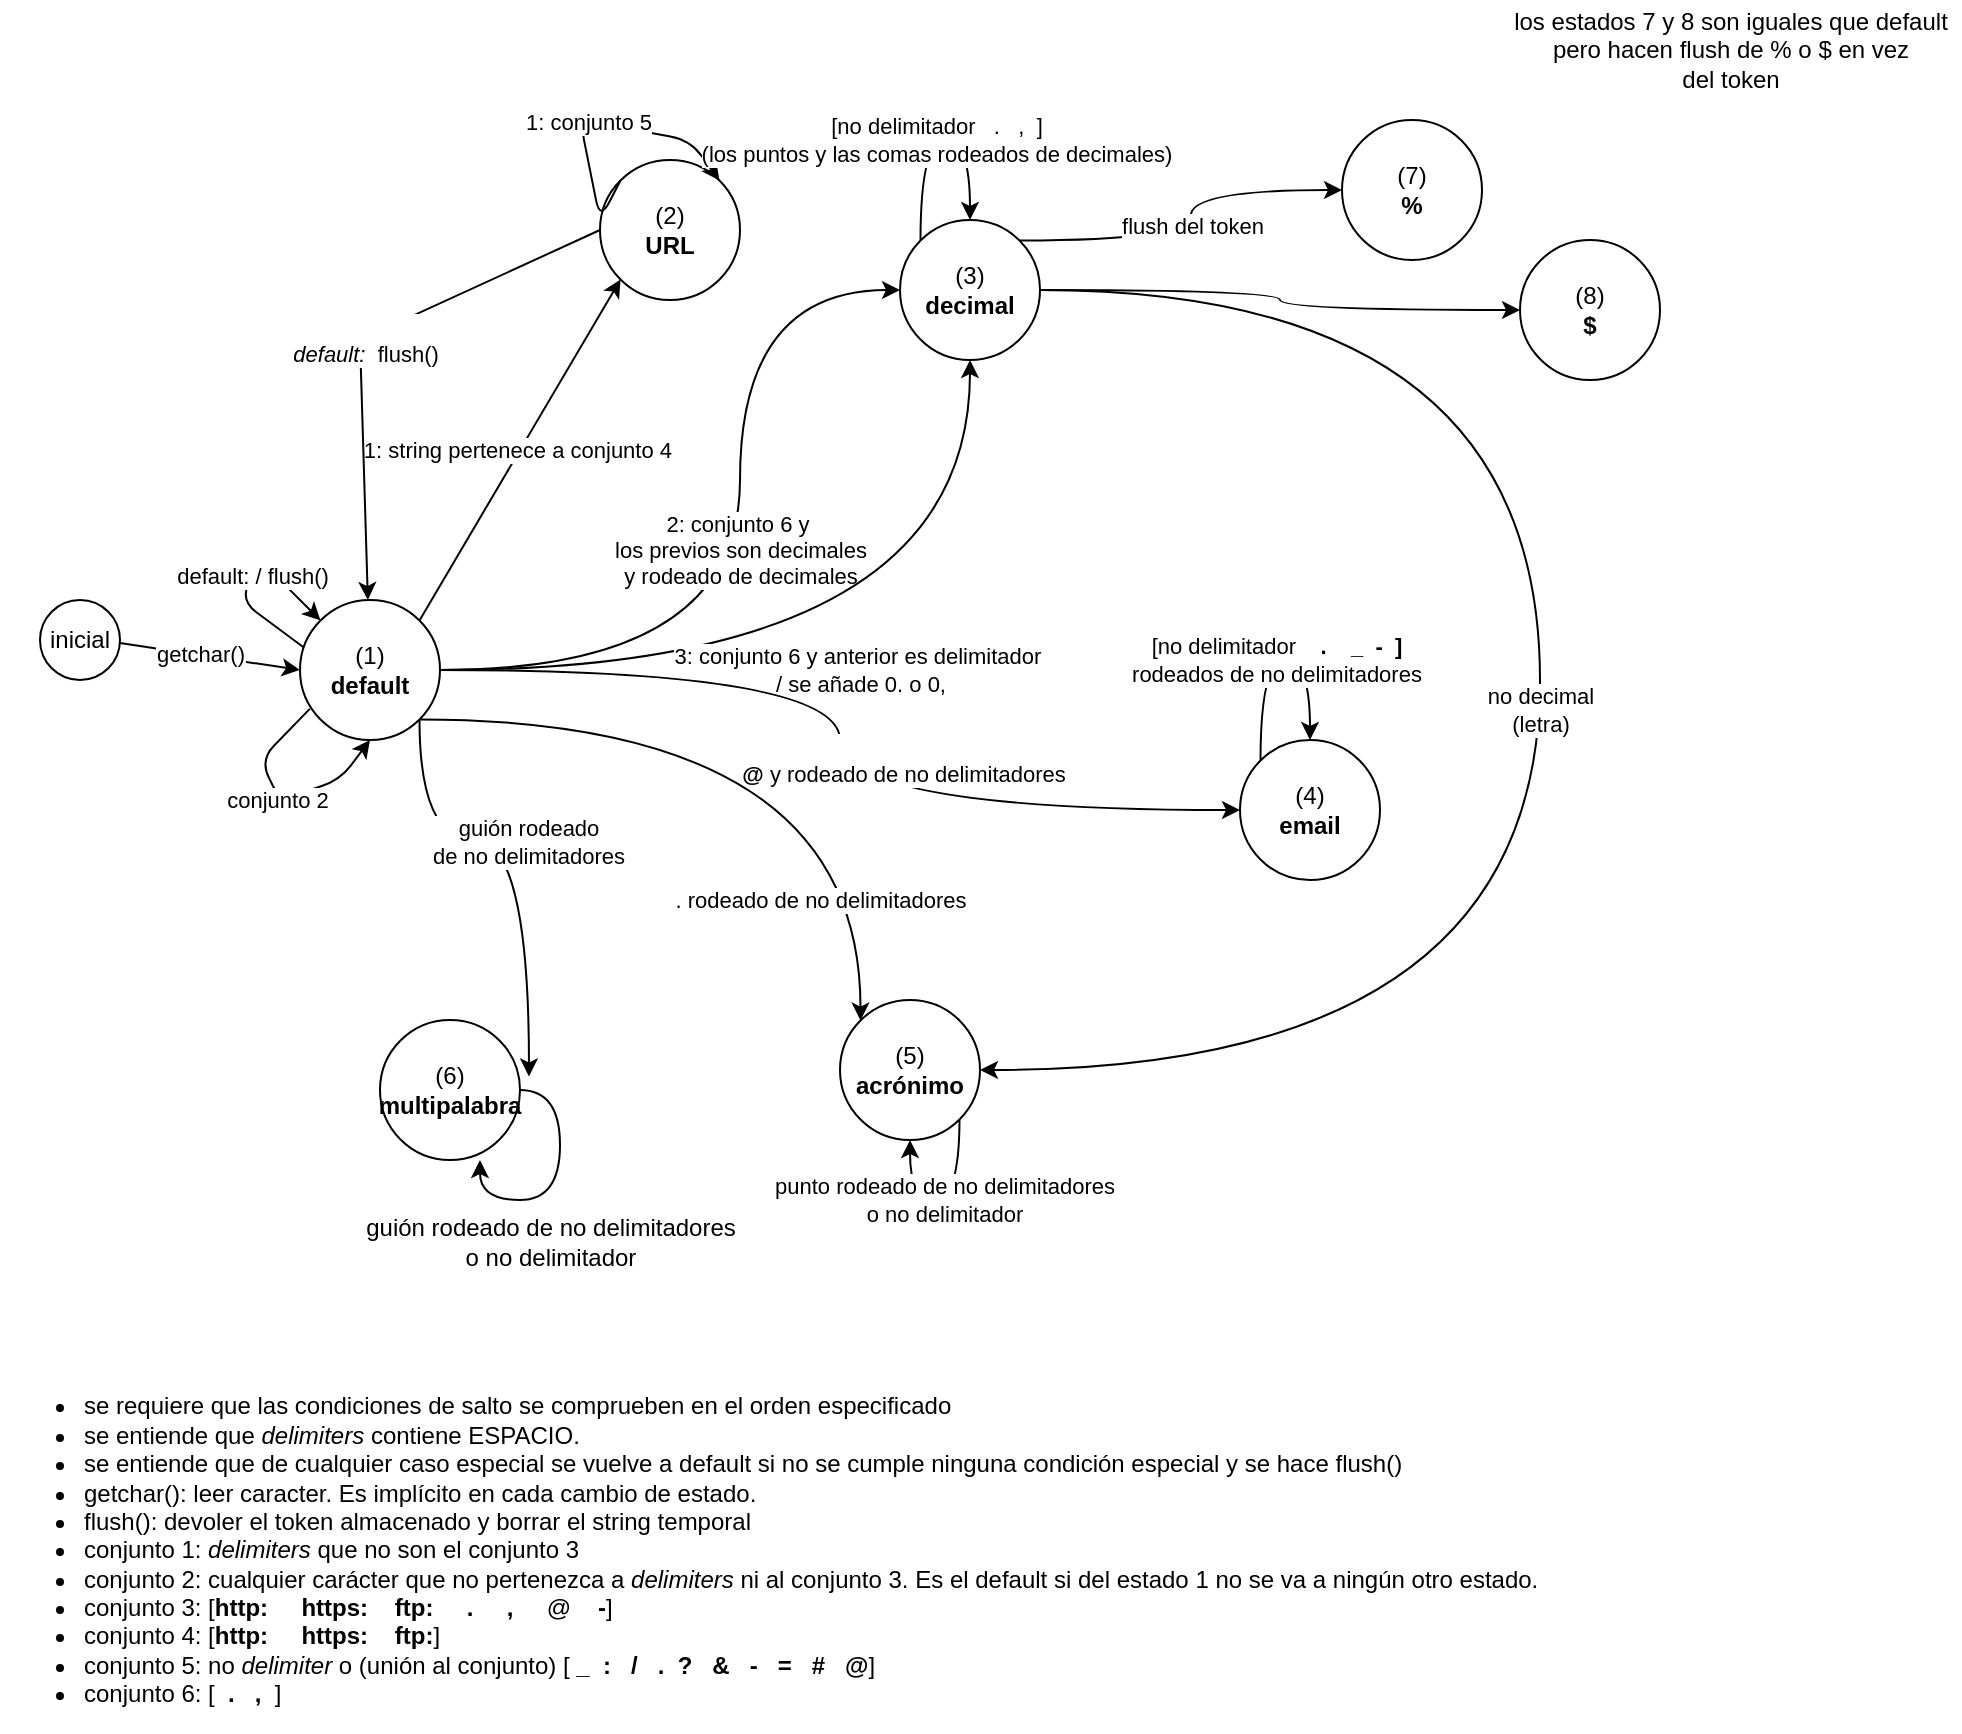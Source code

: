 <mxfile version="12.6.5" type="device"><diagram id="KOKwrrjmKmI3OuS4ewaF" name="diagrama"><mxGraphModel dx="1830" dy="573" grid="1" gridSize="10" guides="1" tooltips="1" connect="1" arrows="1" fold="1" page="1" pageScale="1" pageWidth="850" pageHeight="1100" math="0" shadow="0"><root><mxCell id="0"/><mxCell id="1" parent="0"/><mxCell id="0zgvMnLuE46Xk5Unt7J2-4" value="2: conjunto 6 y&amp;nbsp;&lt;br&gt;los previos son decimales&lt;br&gt;y rodeado de decimales" style="edgeStyle=orthogonalEdgeStyle;rounded=0;orthogonalLoop=1;jettySize=auto;html=1;exitX=1;exitY=0.5;exitDx=0;exitDy=0;entryX=0;entryY=0.5;entryDx=0;entryDy=0;curved=1;" parent="1" source="fnp1LY0AVrGAFQniZRLP-1" target="0zgvMnLuE46Xk5Unt7J2-1" edge="1"><mxGeometry relative="1" as="geometry"><Array as="points"><mxPoint x="330" y="335"/><mxPoint x="330" y="145"/></Array></mxGeometry></mxCell><mxCell id="0zgvMnLuE46Xk5Unt7J2-8" value="3: conjunto 6 y anterior es delimitador&amp;nbsp;&lt;br&gt;/ se añade 0. o 0," style="edgeStyle=orthogonalEdgeStyle;curved=1;rounded=0;orthogonalLoop=1;jettySize=auto;html=1;exitX=1;exitY=0.5;exitDx=0;exitDy=0;entryX=0.5;entryY=1;entryDx=0;entryDy=0;" parent="1" source="fnp1LY0AVrGAFQniZRLP-1" target="0zgvMnLuE46Xk5Unt7J2-1" edge="1"><mxGeometry relative="1" as="geometry"/></mxCell><mxCell id="zYAU0i4ZB0WPBNcByMc6-9" value="&lt;br&gt;&lt;b&gt;&amp;nbsp;@ &lt;/b&gt;y rodeado de no delimitadores" style="edgeStyle=orthogonalEdgeStyle;curved=1;rounded=0;orthogonalLoop=1;jettySize=auto;html=1;exitX=1;exitY=0.5;exitDx=0;exitDy=0;" parent="1" source="fnp1LY0AVrGAFQniZRLP-1" target="zYAU0i4ZB0WPBNcByMc6-8" edge="1"><mxGeometry x="0.277" y="25" relative="1" as="geometry"><mxPoint as="offset"/></mxGeometry></mxCell><mxCell id="zYAU0i4ZB0WPBNcByMc6-17" value="guión rodeado&lt;br&gt;de no delimitadores" style="edgeStyle=orthogonalEdgeStyle;curved=1;rounded=0;orthogonalLoop=1;jettySize=auto;html=1;exitX=1;exitY=1;exitDx=0;exitDy=0;entryX=1.064;entryY=0.403;entryDx=0;entryDy=0;entryPerimeter=0;" parent="1" source="fnp1LY0AVrGAFQniZRLP-1" target="zYAU0i4ZB0WPBNcByMc6-16" edge="1"><mxGeometry relative="1" as="geometry"><Array as="points"><mxPoint x="170" y="420"/><mxPoint x="225" y="420"/></Array></mxGeometry></mxCell><mxCell id="zYAU0i4ZB0WPBNcByMc6-20" value=". rodeado de no delimitadores" style="edgeStyle=orthogonalEdgeStyle;curved=1;rounded=0;orthogonalLoop=1;jettySize=auto;html=1;exitX=1;exitY=1;exitDx=0;exitDy=0;entryX=0;entryY=0;entryDx=0;entryDy=0;" parent="1" source="fnp1LY0AVrGAFQniZRLP-1" target="zYAU0i4ZB0WPBNcByMc6-12" edge="1"><mxGeometry x="0.675" y="-20" relative="1" as="geometry"><mxPoint as="offset"/></mxGeometry></mxCell><mxCell id="fnp1LY0AVrGAFQniZRLP-1" value="(1)&lt;br&gt;&lt;b&gt;default&lt;/b&gt;" style="ellipse;whiteSpace=wrap;html=1;aspect=fixed;" parent="1" vertex="1"><mxGeometry x="110" y="300" width="70" height="70" as="geometry"/></mxCell><mxCell id="fnp1LY0AVrGAFQniZRLP-4" value="getchar()" style="endArrow=classic;html=1;entryX=0;entryY=0.5;entryDx=0;entryDy=0;" parent="1" target="fnp1LY0AVrGAFQniZRLP-1" edge="1"><mxGeometry width="50" height="50" relative="1" as="geometry"><mxPoint x="10" y="320" as="sourcePoint"/><mxPoint x="160" y="360" as="targetPoint"/></mxGeometry></mxCell><mxCell id="fnp1LY0AVrGAFQniZRLP-6" value="inicial" style="ellipse;whiteSpace=wrap;html=1;aspect=fixed;" parent="1" vertex="1"><mxGeometry x="-20" y="300" width="40" height="40" as="geometry"/></mxCell><mxCell id="fnp1LY0AVrGAFQniZRLP-7" value="default: / flush()" style="endArrow=classic;html=1;exitX=0.025;exitY=0.338;exitDx=0;exitDy=0;exitPerimeter=0;" parent="1" source="fnp1LY0AVrGAFQniZRLP-1" target="fnp1LY0AVrGAFQniZRLP-1" edge="1"><mxGeometry width="50" height="50" relative="1" as="geometry"><mxPoint x="-20" y="410" as="sourcePoint"/><mxPoint x="150" y="300" as="targetPoint"/><Array as="points"><mxPoint x="80" y="300"/><mxPoint x="90" y="280"/></Array></mxGeometry></mxCell><mxCell id="fnp1LY0AVrGAFQniZRLP-8" value="&lt;ul&gt;&lt;li&gt;se requiere que las condiciones de salto se comprueben en el orden especificado&lt;/li&gt;&lt;li&gt;se entiende que &lt;i&gt;delimiters &lt;/i&gt;contiene ESPACIO.&lt;/li&gt;&lt;li&gt;se entiende que de cualquier caso especial se vuelve a default si no se cumple ninguna condición especial y se hace flush()&lt;/li&gt;&lt;li&gt;getchar(): leer caracter. Es implícito en cada cambio de estado.&lt;/li&gt;&lt;li&gt;flush(): devoler el token almacenado y borrar el string temporal&lt;/li&gt;&lt;li&gt;conjunto 1: &lt;i&gt;delimiters&lt;/i&gt;&amp;nbsp;que no son el conjunto 3&lt;/li&gt;&lt;li&gt;conjunto 2: cualquier carácter que no pertenezca a&amp;nbsp;&lt;i&gt;delimiters&lt;/i&gt;&amp;nbsp;ni al conjunto 3. Es el default si del estado 1 no se va a ningún otro estado.&lt;/li&gt;&lt;li&gt;conjunto 3: [&lt;b&gt;http:&lt;/b&gt;&amp;nbsp; &amp;nbsp; &amp;nbsp;&lt;b&gt;https:&lt;/b&gt;&amp;nbsp; &amp;nbsp;&amp;nbsp;&lt;b&gt;ftp:&lt;/b&gt;&amp;nbsp; &amp;nbsp; &amp;nbsp;&lt;b&gt;.&lt;/b&gt;&amp;nbsp; &amp;nbsp; &amp;nbsp;&lt;b&gt;,&lt;/b&gt;&amp;nbsp; &amp;nbsp; &amp;nbsp;@&amp;nbsp; &amp;nbsp;&amp;nbsp;&lt;b&gt;-&lt;/b&gt;]&lt;/li&gt;&lt;li&gt;conjunto 4: [&lt;b&gt;http:&amp;nbsp; &amp;nbsp; &amp;nbsp;https:&amp;nbsp; &amp;nbsp; ftp:&lt;/b&gt;]&lt;/li&gt;&lt;li&gt;conjunto 5: no &lt;i&gt;delimiter&lt;/i&gt;&amp;nbsp;o (unión al conjunto) [&amp;nbsp;&lt;b&gt;_&amp;nbsp; :&amp;nbsp; &amp;nbsp;/&amp;nbsp; &amp;nbsp;.&amp;nbsp; ?&amp;nbsp; &amp;nbsp;&amp;amp;&amp;nbsp; &amp;nbsp;-&amp;nbsp; &amp;nbsp;=&amp;nbsp; &amp;nbsp;#&amp;nbsp; &amp;nbsp;@&lt;/b&gt;]&lt;/li&gt;&lt;li&gt;conjunto 6: [&lt;b&gt;&amp;nbsp; .&amp;nbsp; &amp;nbsp;,&amp;nbsp; &lt;/b&gt;]&lt;/li&gt;&lt;/ul&gt;" style="text;html=1;align=left;verticalAlign=middle;resizable=0;points=[];autosize=1;" parent="1" vertex="1"><mxGeometry x="-40" y="685" width="780" height="180" as="geometry"/></mxCell><mxCell id="fnp1LY0AVrGAFQniZRLP-11" value="(2)&lt;br&gt;&lt;b&gt;URL&lt;/b&gt;" style="ellipse;whiteSpace=wrap;html=1;aspect=fixed;" parent="1" vertex="1"><mxGeometry x="260" y="80" width="70" height="70" as="geometry"/></mxCell><mxCell id="fnp1LY0AVrGAFQniZRLP-13" value="1: string pertenece a conjunto 4&amp;nbsp;" style="endArrow=classic;html=1;exitX=1;exitY=0;exitDx=0;exitDy=0;entryX=0;entryY=1;entryDx=0;entryDy=0;" parent="1" source="fnp1LY0AVrGAFQniZRLP-1" target="fnp1LY0AVrGAFQniZRLP-11" edge="1"><mxGeometry width="50" height="50" relative="1" as="geometry"><mxPoint x="130" y="370" as="sourcePoint"/><mxPoint x="180" y="320" as="targetPoint"/></mxGeometry></mxCell><mxCell id="fnp1LY0AVrGAFQniZRLP-15" value="conjunto 2&amp;nbsp;" style="endArrow=classic;html=1;exitX=0.07;exitY=0.778;exitDx=0;exitDy=0;exitPerimeter=0;entryX=0.5;entryY=1;entryDx=0;entryDy=0;" parent="1" source="fnp1LY0AVrGAFQniZRLP-1" target="fnp1LY0AVrGAFQniZRLP-1" edge="1"><mxGeometry width="50" height="50" relative="1" as="geometry"><mxPoint x="-10" y="430" as="sourcePoint"/><mxPoint x="40" y="380" as="targetPoint"/><Array as="points"><mxPoint x="90" y="380"/><mxPoint x="100" y="400"/><mxPoint x="130" y="390"/></Array></mxGeometry></mxCell><mxCell id="fnp1LY0AVrGAFQniZRLP-16" value="1: conjunto 5" style="endArrow=classic;html=1;exitX=0;exitY=0;exitDx=0;exitDy=0;entryX=1;entryY=0;entryDx=0;entryDy=0;" parent="1" source="fnp1LY0AVrGAFQniZRLP-11" target="fnp1LY0AVrGAFQniZRLP-11" edge="1"><mxGeometry width="50" height="50" relative="1" as="geometry"><mxPoint x="380" y="240" as="sourcePoint"/><mxPoint x="430" y="190" as="targetPoint"/><Array as="points"><mxPoint x="260" y="110"/><mxPoint x="250" y="60"/><mxPoint x="305" y="70"/></Array></mxGeometry></mxCell><mxCell id="fnp1LY0AVrGAFQniZRLP-17" value="&lt;i&gt;&lt;br&gt;&amp;nbsp;default:&amp;nbsp;&amp;nbsp;&lt;/i&gt;flush()" style="endArrow=classic;html=1;exitX=0;exitY=0.5;exitDx=0;exitDy=0;" parent="1" source="fnp1LY0AVrGAFQniZRLP-11" target="fnp1LY0AVrGAFQniZRLP-1" edge="1"><mxGeometry width="50" height="50" relative="1" as="geometry"><mxPoint x="270" y="200" as="sourcePoint"/><mxPoint x="320" y="150" as="targetPoint"/><Array as="points"><mxPoint x="140" y="170"/></Array></mxGeometry></mxCell><mxCell id="zYAU0i4ZB0WPBNcByMc6-6" value="[no delimitador&amp;nbsp; &amp;nbsp;.&amp;nbsp; &amp;nbsp;,&amp;nbsp; ]&lt;br&gt;(los puntos y las comas rodeados de decimales)" style="edgeStyle=orthogonalEdgeStyle;curved=1;rounded=0;orthogonalLoop=1;jettySize=auto;html=1;exitX=0;exitY=0;exitDx=0;exitDy=0;entryX=0.5;entryY=0;entryDx=0;entryDy=0;" parent="1" source="0zgvMnLuE46Xk5Unt7J2-1" target="0zgvMnLuE46Xk5Unt7J2-1" edge="1"><mxGeometry relative="1" as="geometry"><mxPoint x="380" y="60" as="targetPoint"/><Array as="points"><mxPoint x="420" y="70"/><mxPoint x="445" y="70"/></Array></mxGeometry></mxCell><mxCell id="zYAU0i4ZB0WPBNcByMc6-13" value="no decimal&lt;br&gt;(letra)" style="edgeStyle=orthogonalEdgeStyle;curved=1;rounded=0;orthogonalLoop=1;jettySize=auto;html=1;exitX=1;exitY=0.5;exitDx=0;exitDy=0;entryX=1;entryY=0.5;entryDx=0;entryDy=0;" parent="1" source="0zgvMnLuE46Xk5Unt7J2-1" target="zYAU0i4ZB0WPBNcByMc6-12" edge="1"><mxGeometry relative="1" as="geometry"><Array as="points"><mxPoint x="730" y="145"/><mxPoint x="730" y="535"/></Array></mxGeometry></mxCell><mxCell id="asGhCGCCsu0lnFyicJOr-2" value="flush del token" style="edgeStyle=orthogonalEdgeStyle;rounded=0;orthogonalLoop=1;jettySize=auto;html=1;exitX=1;exitY=0;exitDx=0;exitDy=0;curved=1;" edge="1" parent="1" source="0zgvMnLuE46Xk5Unt7J2-1" target="asGhCGCCsu0lnFyicJOr-1"><mxGeometry relative="1" as="geometry"/></mxCell><mxCell id="asGhCGCCsu0lnFyicJOr-5" style="edgeStyle=orthogonalEdgeStyle;curved=1;rounded=0;orthogonalLoop=1;jettySize=auto;html=1;exitX=1;exitY=0.5;exitDx=0;exitDy=0;" edge="1" parent="1" source="0zgvMnLuE46Xk5Unt7J2-1" target="asGhCGCCsu0lnFyicJOr-4"><mxGeometry relative="1" as="geometry"/></mxCell><mxCell id="0zgvMnLuE46Xk5Unt7J2-1" value="(3)&lt;br&gt;&lt;b&gt;decimal&lt;/b&gt;" style="ellipse;whiteSpace=wrap;html=1;aspect=fixed;" parent="1" vertex="1"><mxGeometry x="410" y="110" width="70" height="70" as="geometry"/></mxCell><mxCell id="zYAU0i4ZB0WPBNcByMc6-8" value="(4)&lt;br&gt;&lt;b&gt;email&lt;/b&gt;" style="ellipse;whiteSpace=wrap;html=1;aspect=fixed;" parent="1" vertex="1"><mxGeometry x="580" y="370" width="70" height="70" as="geometry"/></mxCell><mxCell id="zYAU0i4ZB0WPBNcByMc6-10" value="[no delimitador&amp;nbsp; &amp;nbsp; &lt;b&gt;.&amp;nbsp; &amp;nbsp; _&amp;nbsp; -&amp;nbsp; ]&lt;/b&gt;&lt;br&gt;rodeados de no delimitadores" style="edgeStyle=orthogonalEdgeStyle;curved=1;rounded=0;orthogonalLoop=1;jettySize=auto;html=1;exitX=0;exitY=0;exitDx=0;exitDy=0;entryX=0.5;entryY=0;entryDx=0;entryDy=0;" parent="1" source="zYAU0i4ZB0WPBNcByMc6-8" target="zYAU0i4ZB0WPBNcByMc6-8" edge="1"><mxGeometry relative="1" as="geometry"><Array as="points"><mxPoint x="590" y="330"/><mxPoint x="615" y="330"/></Array></mxGeometry></mxCell><mxCell id="zYAU0i4ZB0WPBNcByMc6-12" value="(5)&lt;br&gt;&lt;b&gt;acrónimo&lt;/b&gt;" style="ellipse;whiteSpace=wrap;html=1;aspect=fixed;" parent="1" vertex="1"><mxGeometry x="380" y="500" width="70" height="70" as="geometry"/></mxCell><mxCell id="zYAU0i4ZB0WPBNcByMc6-14" value="punto rodeado de no delimitadores&lt;br&gt;o no delimitador" style="edgeStyle=orthogonalEdgeStyle;curved=1;rounded=0;orthogonalLoop=1;jettySize=auto;html=1;exitX=1;exitY=1;exitDx=0;exitDy=0;entryX=0.5;entryY=1;entryDx=0;entryDy=0;" parent="1" source="zYAU0i4ZB0WPBNcByMc6-12" target="zYAU0i4ZB0WPBNcByMc6-12" edge="1"><mxGeometry relative="1" as="geometry"><Array as="points"><mxPoint x="440" y="600"/><mxPoint x="415" y="600"/></Array></mxGeometry></mxCell><mxCell id="zYAU0i4ZB0WPBNcByMc6-16" value="(6)&lt;br&gt;&lt;b&gt;multipalabra&lt;/b&gt;" style="ellipse;whiteSpace=wrap;html=1;aspect=fixed;" parent="1" vertex="1"><mxGeometry x="150" y="510" width="70" height="70" as="geometry"/></mxCell><mxCell id="zYAU0i4ZB0WPBNcByMc6-18" style="edgeStyle=orthogonalEdgeStyle;curved=1;rounded=0;orthogonalLoop=1;jettySize=auto;html=1;exitX=1;exitY=0.5;exitDx=0;exitDy=0;entryX=0.714;entryY=1;entryDx=0;entryDy=0;entryPerimeter=0;" parent="1" source="zYAU0i4ZB0WPBNcByMc6-16" target="zYAU0i4ZB0WPBNcByMc6-16" edge="1"><mxGeometry relative="1" as="geometry"/></mxCell><mxCell id="zYAU0i4ZB0WPBNcByMc6-19" value="guión rodeado de no delimitadores&lt;br&gt;o no delimitador" style="text;html=1;align=center;verticalAlign=middle;resizable=0;points=[];labelBackgroundColor=#ffffff;" parent="zYAU0i4ZB0WPBNcByMc6-18" vertex="1" connectable="0"><mxGeometry x="-0.166" y="-5" relative="1" as="geometry"><mxPoint y="39" as="offset"/></mxGeometry></mxCell><mxCell id="asGhCGCCsu0lnFyicJOr-1" value="(7)&lt;br&gt;&lt;b&gt;%&lt;br&gt;&lt;/b&gt;" style="ellipse;whiteSpace=wrap;html=1;aspect=fixed;" vertex="1" parent="1"><mxGeometry x="631" y="60" width="70" height="70" as="geometry"/></mxCell><mxCell id="asGhCGCCsu0lnFyicJOr-3" value="los estados 7 y 8 son iguales que default&lt;br&gt;pero hacen flush de % o $ en vez&lt;br&gt;del token" style="text;html=1;align=center;verticalAlign=middle;resizable=0;points=[];autosize=1;" vertex="1" parent="1"><mxGeometry x="710" width="230" height="50" as="geometry"/></mxCell><mxCell id="asGhCGCCsu0lnFyicJOr-4" value="(8)&lt;br&gt;&lt;b&gt;$&lt;br&gt;&lt;/b&gt;" style="ellipse;whiteSpace=wrap;html=1;aspect=fixed;" vertex="1" parent="1"><mxGeometry x="720" y="120" width="70" height="70" as="geometry"/></mxCell></root></mxGraphModel></diagram></mxfile>